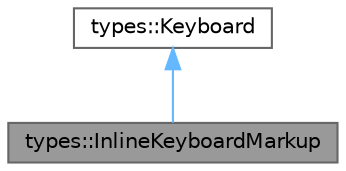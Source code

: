 digraph "types::InlineKeyboardMarkup"
{
 // LATEX_PDF_SIZE
  bgcolor="transparent";
  edge [fontname=Helvetica,fontsize=10,labelfontname=Helvetica,labelfontsize=10];
  node [fontname=Helvetica,fontsize=10,shape=box,height=0.2,width=0.4];
  Node1 [id="Node000001",label="types::InlineKeyboardMarkup",height=0.2,width=0.4,color="gray40", fillcolor="grey60", style="filled", fontcolor="black",tooltip="Struct represents telegram inline keyboard."];
  Node2 -> Node1 [id="edge1_Node000001_Node000002",dir="back",color="steelblue1",style="solid",tooltip=" "];
  Node2 [id="Node000002",label="types::Keyboard",height=0.2,width=0.4,color="gray40", fillcolor="white", style="filled",URL="$structtypes_1_1_keyboard.html",tooltip="Base struct for telegram keyboards."];
}
